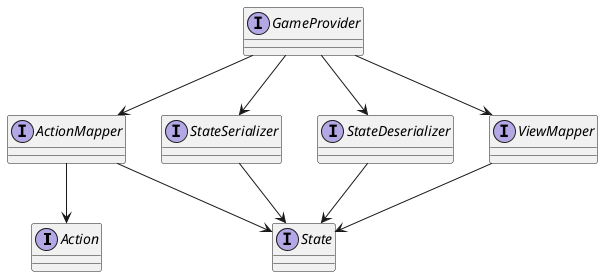 @startuml

interface Action

interface State

interface ActionMapper
ActionMapper --> Action
ActionMapper --> State

interface StateSerializer

StateSerializer --> State

interface StateDeserializer

StateDeserializer --> State

interface ViewMapper

ViewMapper --> State

interface GameProvider

GameProvider --> ActionMapper
GameProvider --> ViewMapper
GameProvider --> StateSerializer
GameProvider --> StateDeserializer

@enduml